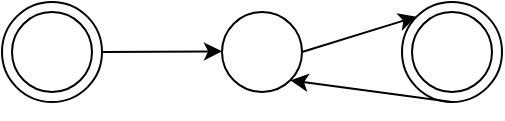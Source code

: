<mxfile version="21.0.6" type="github">
  <diagram name="Halaman-1" id="uxyb_cdzs66O7XJ3yA1o">
    <mxGraphModel dx="375" dy="751" grid="1" gridSize="10" guides="1" tooltips="1" connect="1" arrows="1" fold="1" page="1" pageScale="1" pageWidth="1169" pageHeight="827" math="0" shadow="0">
      <root>
        <mxCell id="0" />
        <mxCell id="1" parent="0" />
        <mxCell id="gWvGB977JNlK7UX2E998-1" value="" style="ellipse;whiteSpace=wrap;html=1;aspect=fixed;" vertex="1" parent="1">
          <mxGeometry x="330" y="260" width="50" height="50" as="geometry" />
        </mxCell>
        <mxCell id="gWvGB977JNlK7UX2E998-2" value="" style="ellipse;whiteSpace=wrap;html=1;aspect=fixed;" vertex="1" parent="1">
          <mxGeometry x="335" y="265" width="40" height="40" as="geometry" />
        </mxCell>
        <mxCell id="gWvGB977JNlK7UX2E998-3" value="" style="ellipse;whiteSpace=wrap;html=1;aspect=fixed;" vertex="1" parent="1">
          <mxGeometry x="530" y="260" width="50" height="50" as="geometry" />
        </mxCell>
        <mxCell id="gWvGB977JNlK7UX2E998-4" value="" style="ellipse;whiteSpace=wrap;html=1;aspect=fixed;" vertex="1" parent="1">
          <mxGeometry x="535" y="265" width="40" height="40" as="geometry" />
        </mxCell>
        <mxCell id="gWvGB977JNlK7UX2E998-5" value="" style="ellipse;whiteSpace=wrap;html=1;aspect=fixed;" vertex="1" parent="1">
          <mxGeometry x="440" y="265" width="40" height="40" as="geometry" />
        </mxCell>
        <mxCell id="gWvGB977JNlK7UX2E998-8" value="" style="endArrow=classic;html=1;rounded=0;exitX=1;exitY=0.5;exitDx=0;exitDy=0;" edge="1" parent="1" source="gWvGB977JNlK7UX2E998-1">
          <mxGeometry width="50" height="50" relative="1" as="geometry">
            <mxPoint x="400" y="284.33" as="sourcePoint" />
            <mxPoint x="440" y="284.66" as="targetPoint" />
          </mxGeometry>
        </mxCell>
        <mxCell id="gWvGB977JNlK7UX2E998-9" value="" style="endArrow=classic;html=1;rounded=0;exitX=1;exitY=0.5;exitDx=0;exitDy=0;entryX=0;entryY=0;entryDx=0;entryDy=0;" edge="1" parent="1" source="gWvGB977JNlK7UX2E998-5" target="gWvGB977JNlK7UX2E998-3">
          <mxGeometry width="50" height="50" relative="1" as="geometry">
            <mxPoint x="500" y="290" as="sourcePoint" />
            <mxPoint x="530" y="284.33" as="targetPoint" />
            <Array as="points" />
          </mxGeometry>
        </mxCell>
        <mxCell id="gWvGB977JNlK7UX2E998-10" value="" style="endArrow=classic;html=1;rounded=0;entryX=1;entryY=1;entryDx=0;entryDy=0;exitX=0.5;exitY=1;exitDx=0;exitDy=0;" edge="1" parent="1" source="gWvGB977JNlK7UX2E998-3" target="gWvGB977JNlK7UX2E998-5">
          <mxGeometry width="50" height="50" relative="1" as="geometry">
            <mxPoint x="530" y="330" as="sourcePoint" />
            <mxPoint x="470" y="330" as="targetPoint" />
            <Array as="points" />
          </mxGeometry>
        </mxCell>
      </root>
    </mxGraphModel>
  </diagram>
</mxfile>
